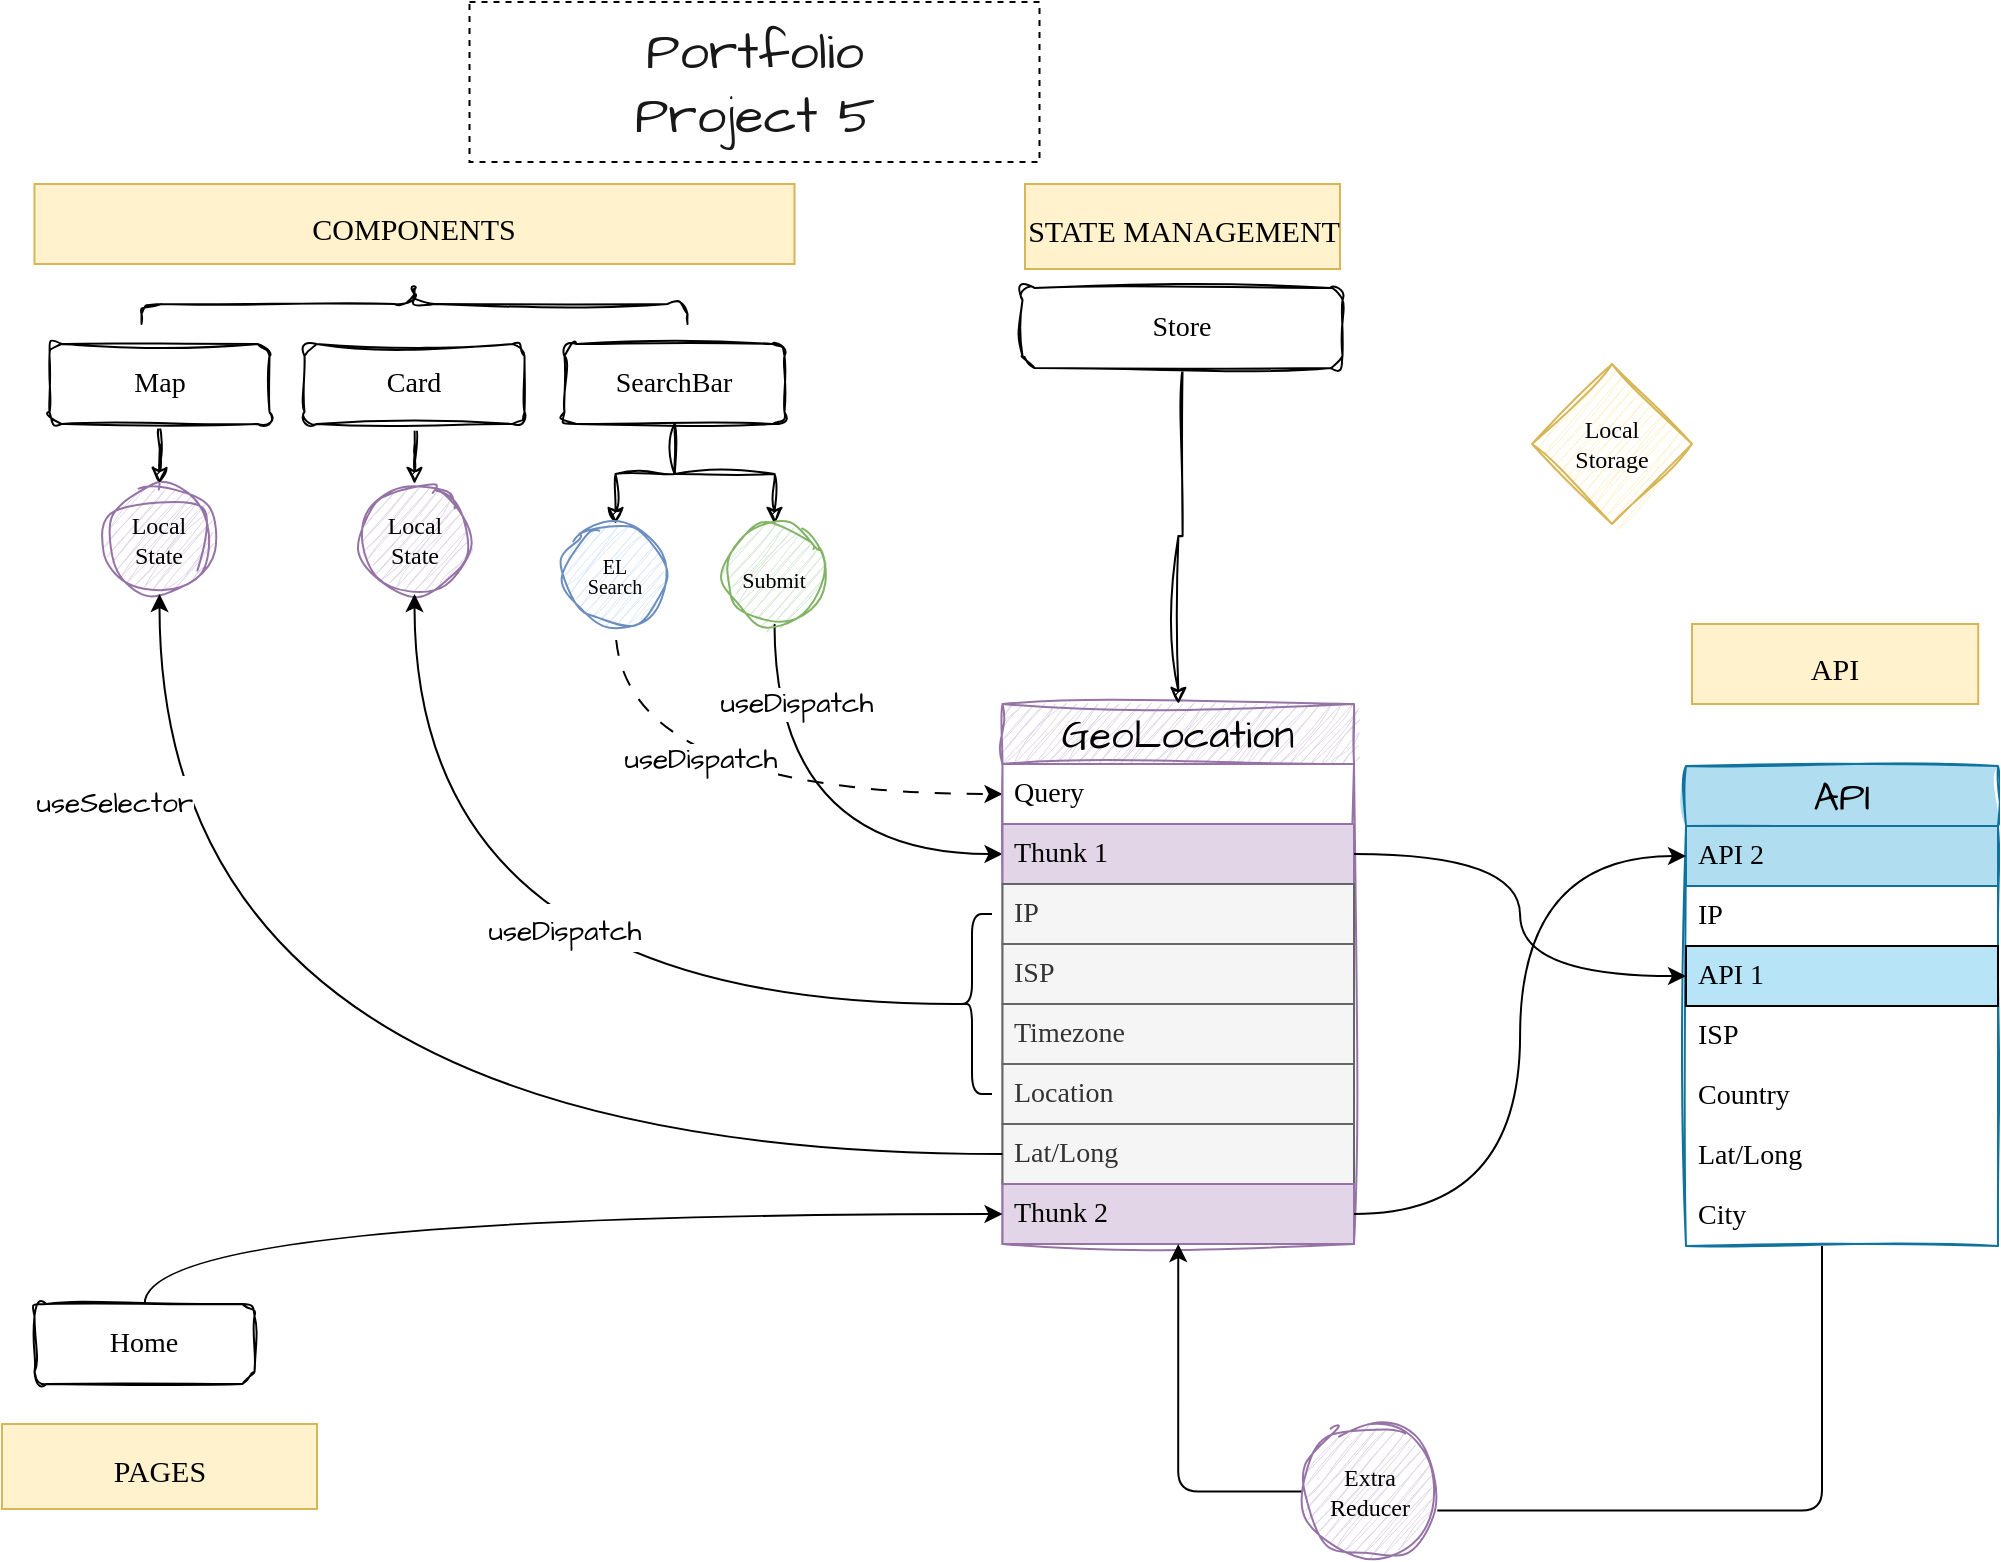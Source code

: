 <mxfile version="22.1.16" type="device" pages="2">
  <diagram id="yPxyJZ8AM_hMuL3Unpa9" name="design">
    <mxGraphModel dx="1678" dy="893" grid="1" gridSize="13" guides="1" tooltips="1" connect="1" arrows="1" fold="1" page="1" pageScale="1" pageWidth="1100" pageHeight="850" background="none" math="0" shadow="0">
      <root>
        <mxCell id="0" />
        <mxCell id="1" parent="0" />
        <mxCell id="0PAZ69WQfDIx3NiE71XX-78" style="edgeStyle=orthogonalEdgeStyle;rounded=0;sketch=1;hachureGap=4;jiggle=2;curveFitting=1;orthogonalLoop=1;jettySize=auto;html=1;entryX=0.5;entryY=0;entryDx=0;entryDy=0;fontFamily=Architects Daughter;fontSource=https%3A%2F%2Ffonts.googleapis.com%2Fcss%3Ffamily%3DArchitects%2BDaughter;fontSize=16;" edge="1" parent="1" source="0PAZ69WQfDIx3NiE71XX-35" target="0PAZ69WQfDIx3NiE71XX-52">
          <mxGeometry relative="1" as="geometry" />
        </mxCell>
        <mxCell id="0PAZ69WQfDIx3NiE71XX-79" style="edgeStyle=orthogonalEdgeStyle;rounded=0;sketch=1;hachureGap=4;jiggle=2;curveFitting=1;orthogonalLoop=1;jettySize=auto;html=1;fontFamily=Architects Daughter;fontSource=https%3A%2F%2Ffonts.googleapis.com%2Fcss%3Ffamily%3DArchitects%2BDaughter;fontSize=16;" edge="1" parent="1" source="0PAZ69WQfDIx3NiE71XX-35" target="0PAZ69WQfDIx3NiE71XX-53">
          <mxGeometry relative="1" as="geometry" />
        </mxCell>
        <mxCell id="0PAZ69WQfDIx3NiE71XX-35" value="&lt;font style=&quot;font-size: 14px;&quot;&gt;SearchBar&lt;/font&gt;" style="rounded=1;whiteSpace=wrap;html=1;sketch=1;hachureGap=4;jiggle=2;curveFitting=1;fontFamily=Lucida Console;fontSize=14;" vertex="1" parent="1">
          <mxGeometry x="346.25" y="197" width="110" height="40" as="geometry" />
        </mxCell>
        <mxCell id="0PAZ69WQfDIx3NiE71XX-51" value="&lt;font style=&quot;font-size: 15px;&quot;&gt;COMPONENTS&lt;/font&gt;" style="text;html=1;strokeColor=#d6b656;fillColor=#fff2cc;align=center;verticalAlign=middle;whiteSpace=wrap;overflow=hidden;fontSize=20;fontFamily=Lucida Console;" vertex="1" parent="1">
          <mxGeometry x="81.25" y="117" width="380" height="40" as="geometry" />
        </mxCell>
        <mxCell id="0PAZ69WQfDIx3NiE71XX-96" style="edgeStyle=orthogonalEdgeStyle;rounded=0;hachureGap=4;orthogonalLoop=1;jettySize=auto;html=1;entryX=0;entryY=0.5;entryDx=0;entryDy=0;fontFamily=Architects Daughter;fontSource=https%3A%2F%2Ffonts.googleapis.com%2Fcss%3Ffamily%3DArchitects%2BDaughter;fontSize=16;flowAnimation=1;dashed=1;dashPattern=8 8;curved=1;" edge="1" parent="1" source="0PAZ69WQfDIx3NiE71XX-52" target="0PAZ69WQfDIx3NiE71XX-88">
          <mxGeometry relative="1" as="geometry" />
        </mxCell>
        <mxCell id="0PAZ69WQfDIx3NiE71XX-52" value="&lt;p style=&quot;line-height: 90%; font-size: 10px;&quot;&gt;&lt;font face=&quot;Lucida Console&quot; style=&quot;font-size: 10px;&quot;&gt;EL&lt;br&gt;Search&lt;/font&gt;&lt;/p&gt;" style="ellipse;whiteSpace=wrap;html=1;aspect=fixed;sketch=1;hachureGap=4;jiggle=2;curveFitting=1;fontFamily=Architects Daughter;fontSource=https%3A%2F%2Ffonts.googleapis.com%2Fcss%3Ffamily%3DArchitects%2BDaughter;fontSize=20;fillColor=#dae8fc;strokeColor=#6c8ebf;" vertex="1" parent="1">
          <mxGeometry x="346.25" y="287" width="51" height="51" as="geometry" />
        </mxCell>
        <mxCell id="0PAZ69WQfDIx3NiE71XX-92" style="edgeStyle=orthogonalEdgeStyle;rounded=0;hachureGap=4;orthogonalLoop=1;jettySize=auto;html=1;entryX=0;entryY=0.5;entryDx=0;entryDy=0;fontFamily=Architects Daughter;fontSource=https%3A%2F%2Ffonts.googleapis.com%2Fcss%3Ffamily%3DArchitects%2BDaughter;fontSize=16;curved=1;flowAnimation=0;" edge="1" parent="1" source="0PAZ69WQfDIx3NiE71XX-53" target="0PAZ69WQfDIx3NiE71XX-86">
          <mxGeometry relative="1" as="geometry" />
        </mxCell>
        <mxCell id="zUYzzt8TD7q-zjXkYqAs-1" value="useDispatch" style="edgeLabel;html=1;align=center;verticalAlign=middle;resizable=0;points=[];fontSize=14;fontFamily=Architects Daughter;rotation=0;" vertex="1" connectable="0" parent="0PAZ69WQfDIx3NiE71XX-92">
          <mxGeometry x="-0.035" y="22" relative="1" as="geometry">
            <mxPoint x="-12" y="-71" as="offset" />
          </mxGeometry>
        </mxCell>
        <mxCell id="0PAZ69WQfDIx3NiE71XX-53" value="&lt;font face=&quot;Lucida Console&quot; style=&quot;font-size: 11px;&quot;&gt;Submit&lt;/font&gt;" style="ellipse;whiteSpace=wrap;html=1;aspect=fixed;sketch=1;hachureGap=4;jiggle=2;curveFitting=1;fontFamily=Architects Daughter;fontSource=https%3A%2F%2Ffonts.googleapis.com%2Fcss%3Ffamily%3DArchitects%2BDaughter;fontSize=20;fillColor=#d5e8d4;strokeColor=#82b366;" vertex="1" parent="1">
          <mxGeometry x="426.25" y="287" width="50" height="50" as="geometry" />
        </mxCell>
        <mxCell id="0PAZ69WQfDIx3NiE71XX-54" value="&lt;font style=&quot;font-size: 15px;&quot;&gt;STATE MANAGEMENT&lt;/font&gt;" style="text;html=1;strokeColor=#d6b656;fillColor=#fff2cc;align=center;verticalAlign=middle;whiteSpace=wrap;overflow=hidden;fontSize=20;fontFamily=Lucida Console;" vertex="1" parent="1">
          <mxGeometry x="576.5" y="117" width="157.5" height="42.5" as="geometry" />
        </mxCell>
        <mxCell id="7ju1Grx77kzpw6AMeoo_-9" style="edgeStyle=orthogonalEdgeStyle;rounded=0;sketch=1;hachureGap=4;jiggle=2;curveFitting=1;orthogonalLoop=1;jettySize=auto;html=1;fontFamily=Architects Daughter;fontSource=https%3A%2F%2Ffonts.googleapis.com%2Fcss%3Ffamily%3DArchitects%2BDaughter;fontSize=16;" edge="1" parent="1" source="0PAZ69WQfDIx3NiE71XX-66" target="0PAZ69WQfDIx3NiE71XX-67">
          <mxGeometry relative="1" as="geometry" />
        </mxCell>
        <mxCell id="0PAZ69WQfDIx3NiE71XX-66" value="&lt;font style=&quot;font-size: 14px;&quot;&gt;Card&lt;/font&gt;" style="rounded=1;whiteSpace=wrap;html=1;sketch=1;hachureGap=4;jiggle=2;curveFitting=1;fontFamily=Lucida Console;fontSize=14;" vertex="1" parent="1">
          <mxGeometry x="216.25" y="197" width="110" height="40" as="geometry" />
        </mxCell>
        <mxCell id="0PAZ69WQfDIx3NiE71XX-67" value="&lt;p style=&quot;line-height: 120%;&quot;&gt;&lt;font style=&quot;font-size: 12px;&quot;&gt;Local&lt;br style=&quot;&quot;&gt;State&lt;br style=&quot;font-size: 12px;&quot;&gt;&lt;/font&gt;&lt;/p&gt;" style="ellipse;whiteSpace=wrap;html=1;aspect=fixed;sketch=1;hachureGap=4;jiggle=2;curveFitting=1;fontFamily=Lucida Console;fontSize=12;fillColor=#e1d5e7;strokeColor=#9673a6;" vertex="1" parent="1">
          <mxGeometry x="243.75" y="267" width="55" height="55" as="geometry" />
        </mxCell>
        <mxCell id="0PAZ69WQfDIx3NiE71XX-71" value="&lt;font style=&quot;font-size: 15px;&quot;&gt;API&lt;/font&gt;" style="text;html=1;strokeColor=#d6b656;fillColor=#fff2cc;align=center;verticalAlign=middle;whiteSpace=wrap;overflow=hidden;fontSize=20;fontFamily=Lucida Console;" vertex="1" parent="1">
          <mxGeometry x="910" y="337" width="143.13" height="40" as="geometry" />
        </mxCell>
        <mxCell id="0PAZ69WQfDIx3NiE71XX-85" value="GeoLocation" style="swimlane;fontStyle=0;childLayout=stackLayout;horizontal=1;startSize=30;horizontalStack=0;resizeParent=1;resizeParentMax=0;resizeLast=0;collapsible=0;marginBottom=0;whiteSpace=wrap;html=1;sketch=1;hachureGap=4;jiggle=2;curveFitting=1;fontFamily=Architects Daughter;fontSource=https%3A%2F%2Ffonts.googleapis.com%2Fcss%3Ffamily%3DArchitects%2BDaughter;fontSize=20;fillColor=#e1d5e7;strokeColor=#9673a6;treeFolding=0;deletable=0;cloneable=1;" vertex="1" parent="1">
          <mxGeometry x="565.25" y="377" width="175.75" height="270" as="geometry">
            <mxRectangle x="689" y="390" width="156" height="39" as="alternateBounds" />
          </mxGeometry>
        </mxCell>
        <mxCell id="0PAZ69WQfDIx3NiE71XX-88" value="Query" style="text;strokeColor=none;fillColor=none;align=left;verticalAlign=middle;spacingLeft=4;spacingRight=4;overflow=hidden;points=[[0,0.5],[1,0.5]];portConstraint=eastwest;rotatable=0;whiteSpace=wrap;html=1;fontSize=14;fontFamily=Lucida Console;" vertex="1" parent="0PAZ69WQfDIx3NiE71XX-85">
          <mxGeometry y="30" width="175.75" height="30" as="geometry" />
        </mxCell>
        <mxCell id="0PAZ69WQfDIx3NiE71XX-86" value="Thunk 1" style="text;strokeColor=#9673a6;fillColor=#e1d5e7;align=left;verticalAlign=middle;spacingLeft=4;spacingRight=4;overflow=hidden;points=[[0,0.5],[1,0.5]];portConstraint=eastwest;rotatable=0;whiteSpace=wrap;html=1;fontSize=14;fontFamily=Lucida Console;" vertex="1" parent="0PAZ69WQfDIx3NiE71XX-85">
          <mxGeometry y="60" width="175.75" height="30" as="geometry" />
        </mxCell>
        <mxCell id="0PAZ69WQfDIx3NiE71XX-87" value="IP" style="text;strokeColor=#666666;fillColor=#f5f5f5;align=left;verticalAlign=middle;spacingLeft=4;spacingRight=4;overflow=hidden;points=[[0,0.5],[1,0.5]];portConstraint=eastwest;rotatable=0;whiteSpace=wrap;html=1;fontSize=14;fontFamily=Lucida Console;fontColor=#333333;" vertex="1" parent="0PAZ69WQfDIx3NiE71XX-85">
          <mxGeometry y="90" width="175.75" height="30" as="geometry" />
        </mxCell>
        <mxCell id="jiT5_RgJSVzoQd3kIDRm-29" value="ISP" style="text;strokeColor=#666666;fillColor=#f5f5f5;align=left;verticalAlign=middle;spacingLeft=4;spacingRight=4;overflow=hidden;points=[[0,0.5],[1,0.5]];portConstraint=eastwest;rotatable=0;whiteSpace=wrap;html=1;fontSize=14;fontFamily=Lucida Console;fontColor=#333333;" vertex="1" parent="0PAZ69WQfDIx3NiE71XX-85">
          <mxGeometry y="120" width="175.75" height="30" as="geometry" />
        </mxCell>
        <mxCell id="jiT5_RgJSVzoQd3kIDRm-12" value="Timezone" style="text;strokeColor=#666666;fillColor=#f5f5f5;align=left;verticalAlign=middle;spacingLeft=4;spacingRight=4;overflow=hidden;points=[[0,0.5],[1,0.5]];portConstraint=eastwest;rotatable=0;whiteSpace=wrap;html=1;fontSize=14;fontFamily=Lucida Console;fontColor=#333333;" vertex="1" parent="0PAZ69WQfDIx3NiE71XX-85">
          <mxGeometry y="150" width="175.75" height="30" as="geometry" />
        </mxCell>
        <mxCell id="jiT5_RgJSVzoQd3kIDRm-41" value="Location" style="text;strokeColor=#666666;fillColor=#f5f5f5;align=left;verticalAlign=middle;spacingLeft=4;spacingRight=4;overflow=hidden;points=[[0,0.5],[1,0.5]];portConstraint=eastwest;rotatable=0;whiteSpace=wrap;html=1;fontSize=14;fontFamily=Lucida Console;fontColor=#333333;" vertex="1" parent="0PAZ69WQfDIx3NiE71XX-85">
          <mxGeometry y="180" width="175.75" height="30" as="geometry" />
        </mxCell>
        <mxCell id="0PAZ69WQfDIx3NiE71XX-89" value="Lat/Long" style="text;strokeColor=#666666;fillColor=#f5f5f5;align=left;verticalAlign=middle;spacingLeft=4;spacingRight=4;overflow=hidden;points=[[0,0.5],[1,0.5]];portConstraint=eastwest;rotatable=0;whiteSpace=wrap;html=1;fontSize=14;fontFamily=Lucida Console;fontColor=#333333;" vertex="1" parent="0PAZ69WQfDIx3NiE71XX-85">
          <mxGeometry y="210" width="175.75" height="30" as="geometry" />
        </mxCell>
        <mxCell id="jiT5_RgJSVzoQd3kIDRm-7" value="Thunk 2" style="text;strokeColor=#9673a6;fillColor=#e1d5e7;align=left;verticalAlign=middle;spacingLeft=4;spacingRight=4;overflow=hidden;points=[[0,0.5],[1,0.5]];portConstraint=eastwest;rotatable=0;whiteSpace=wrap;html=1;fontSize=14;fontFamily=Lucida Console;" vertex="1" parent="0PAZ69WQfDIx3NiE71XX-85">
          <mxGeometry y="240" width="175.75" height="30" as="geometry" />
        </mxCell>
        <mxCell id="0PAZ69WQfDIx3NiE71XX-101" value="API" style="swimlane;fontStyle=0;childLayout=stackLayout;horizontal=1;startSize=30;horizontalStack=0;resizeParent=1;resizeParentMax=0;resizeLast=0;collapsible=1;marginBottom=0;whiteSpace=wrap;html=1;sketch=1;hachureGap=4;jiggle=2;curveFitting=1;fontFamily=Architects Daughter;fontSource=https%3A%2F%2Ffonts.googleapis.com%2Fcss%3Ffamily%3DArchitects%2BDaughter;fontSize=20;fillColor=#b1ddf0;strokeColor=#10739e;fillStyle=solid;" vertex="1" parent="1">
          <mxGeometry x="907" y="408" width="156" height="240" as="geometry" />
        </mxCell>
        <mxCell id="jiT5_RgJSVzoQd3kIDRm-27" value="API 2" style="text;strokeColor=#10739e;fillColor=#b1ddf0;align=left;verticalAlign=middle;spacingLeft=4;spacingRight=4;overflow=hidden;points=[[0,0.5],[1,0.5]];portConstraint=eastwest;rotatable=0;whiteSpace=wrap;html=1;fontSize=14;fontFamily=Lucida Console;" vertex="1" parent="0PAZ69WQfDIx3NiE71XX-101">
          <mxGeometry y="30" width="156" height="30" as="geometry" />
        </mxCell>
        <mxCell id="jiT5_RgJSVzoQd3kIDRm-31" value="IP" style="text;strokeColor=none;fillColor=none;align=left;verticalAlign=middle;spacingLeft=4;spacingRight=4;overflow=hidden;points=[[0,0.5],[1,0.5]];portConstraint=eastwest;rotatable=0;whiteSpace=wrap;html=1;fontSize=14;fontFamily=Lucida Console;" vertex="1" parent="0PAZ69WQfDIx3NiE71XX-101">
          <mxGeometry y="60" width="156" height="30" as="geometry" />
        </mxCell>
        <mxCell id="0PAZ69WQfDIx3NiE71XX-102" value="API 1" style="text;strokeColor=default;fillColor=#B7E5F7;align=left;verticalAlign=middle;spacingLeft=4;spacingRight=4;overflow=hidden;points=[[0,0.5],[1,0.5]];portConstraint=eastwest;rotatable=0;whiteSpace=wrap;html=1;fontSize=14;fontFamily=Lucida Console;fillStyle=solid;" vertex="1" parent="0PAZ69WQfDIx3NiE71XX-101">
          <mxGeometry y="90" width="156" height="30" as="geometry" />
        </mxCell>
        <mxCell id="jiT5_RgJSVzoQd3kIDRm-30" value="ISP" style="text;strokeColor=none;fillColor=none;align=left;verticalAlign=middle;spacingLeft=4;spacingRight=4;overflow=hidden;points=[[0,0.5],[1,0.5]];portConstraint=eastwest;rotatable=0;whiteSpace=wrap;html=1;fontSize=14;fontFamily=Lucida Console;" vertex="1" parent="0PAZ69WQfDIx3NiE71XX-101">
          <mxGeometry y="120" width="156" height="30" as="geometry" />
        </mxCell>
        <mxCell id="0PAZ69WQfDIx3NiE71XX-103" value="Country" style="text;strokeColor=none;fillColor=none;align=left;verticalAlign=middle;spacingLeft=4;spacingRight=4;overflow=hidden;points=[[0,0.5],[1,0.5]];portConstraint=eastwest;rotatable=0;whiteSpace=wrap;html=1;fontSize=14;fontFamily=Lucida Console;" vertex="1" parent="0PAZ69WQfDIx3NiE71XX-101">
          <mxGeometry y="150" width="156" height="30" as="geometry" />
        </mxCell>
        <mxCell id="0PAZ69WQfDIx3NiE71XX-104" value="Lat/Long" style="text;strokeColor=none;fillColor=none;align=left;verticalAlign=middle;spacingLeft=4;spacingRight=4;overflow=hidden;points=[[0,0.5],[1,0.5]];portConstraint=eastwest;rotatable=0;whiteSpace=wrap;html=1;fontSize=14;fontFamily=Lucida Console;" vertex="1" parent="0PAZ69WQfDIx3NiE71XX-101">
          <mxGeometry y="180" width="156" height="30" as="geometry" />
        </mxCell>
        <mxCell id="0PAZ69WQfDIx3NiE71XX-105" value="City" style="text;strokeColor=none;fillColor=none;align=left;verticalAlign=middle;spacingLeft=4;spacingRight=4;overflow=hidden;points=[[0,0.5],[1,0.5]];portConstraint=eastwest;rotatable=0;whiteSpace=wrap;html=1;fontSize=14;fontFamily=Lucida Console;" vertex="1" parent="0PAZ69WQfDIx3NiE71XX-101">
          <mxGeometry y="210" width="156" height="30" as="geometry" />
        </mxCell>
        <mxCell id="0PAZ69WQfDIx3NiE71XX-123" value="Portfolio&lt;br style=&quot;font-size: 26px;&quot;&gt;Project 5&lt;br style=&quot;font-size: 26px;&quot;&gt;" style="text;strokeColor=default;fillColor=default;html=1;fontSize=26;fontStyle=0;verticalAlign=middle;align=center;fontFamily=Architects Daughter;labelBorderColor=none;textOpacity=90;spacingTop=1;rounded=0;glass=0;shadow=0;imageAspect=1;absoluteArcSize=0;direction=east;dashed=1;fontSource=https%3A%2F%2Ffonts.googleapis.com%2Fcss%3Ffamily%3DArchitects%2BDaughter;" vertex="1" parent="1">
          <mxGeometry x="298.75" y="26" width="285" height="80" as="geometry" />
        </mxCell>
        <mxCell id="7ju1Grx77kzpw6AMeoo_-4" style="edgeStyle=orthogonalEdgeStyle;rounded=0;hachureGap=4;orthogonalLoop=1;jettySize=auto;html=1;fontFamily=Architects Daughter;fontSource=https%3A%2F%2Ffonts.googleapis.com%2Fcss%3Ffamily%3DArchitects%2BDaughter;fontSize=16;strokeColor=default;sketch=1;curveFitting=1;jiggle=2;" edge="1" parent="1" source="7ju1Grx77kzpw6AMeoo_-3" target="0PAZ69WQfDIx3NiE71XX-85">
          <mxGeometry relative="1" as="geometry" />
        </mxCell>
        <mxCell id="7ju1Grx77kzpw6AMeoo_-3" value="Store" style="rounded=1;whiteSpace=wrap;html=1;sketch=1;hachureGap=4;jiggle=2;curveFitting=1;fontFamily=Lucida Console;fontSize=14;" vertex="1" parent="1">
          <mxGeometry x="575.25" y="169" width="160" height="40" as="geometry" />
        </mxCell>
        <mxCell id="7ju1Grx77kzpw6AMeoo_-10" style="edgeStyle=orthogonalEdgeStyle;rounded=0;sketch=1;hachureGap=4;jiggle=2;curveFitting=1;orthogonalLoop=1;jettySize=auto;html=1;exitX=0.5;exitY=1;exitDx=0;exitDy=0;fontFamily=Architects Daughter;fontSource=https%3A%2F%2Ffonts.googleapis.com%2Fcss%3Ffamily%3DArchitects%2BDaughter;fontSize=16;" edge="1" parent="1" source="7ju1Grx77kzpw6AMeoo_-7" target="7ju1Grx77kzpw6AMeoo_-8">
          <mxGeometry relative="1" as="geometry" />
        </mxCell>
        <mxCell id="7ju1Grx77kzpw6AMeoo_-7" value="&lt;font style=&quot;font-size: 14px;&quot;&gt;Map&lt;/font&gt;" style="rounded=1;whiteSpace=wrap;html=1;sketch=1;hachureGap=4;jiggle=2;curveFitting=1;fontFamily=Lucida Console;fontSize=14;" vertex="1" parent="1">
          <mxGeometry x="88.75" y="197" width="110" height="40" as="geometry" />
        </mxCell>
        <mxCell id="7ju1Grx77kzpw6AMeoo_-8" value="&lt;p style=&quot;line-height: 120%;&quot;&gt;&lt;font style=&quot;font-size: 12px;&quot;&gt;Local&lt;br style=&quot;&quot;&gt;State&lt;br style=&quot;font-size: 12px;&quot;&gt;&lt;/font&gt;&lt;/p&gt;" style="ellipse;whiteSpace=wrap;html=1;aspect=fixed;sketch=1;hachureGap=4;jiggle=2;curveFitting=1;fontFamily=Lucida Console;fontSize=12;fillColor=#e1d5e7;strokeColor=#9673a6;" vertex="1" parent="1">
          <mxGeometry x="116.25" y="267" width="55" height="55" as="geometry" />
        </mxCell>
        <mxCell id="7ju1Grx77kzpw6AMeoo_-11" style="edgeStyle=orthogonalEdgeStyle;rounded=0;hachureGap=4;orthogonalLoop=1;jettySize=auto;html=1;entryX=0.5;entryY=1;entryDx=0;entryDy=0;fontFamily=Architects Daughter;fontSource=https%3A%2F%2Ffonts.googleapis.com%2Fcss%3Ffamily%3DArchitects%2BDaughter;fontSize=16;curved=1;" edge="1" parent="1" source="0PAZ69WQfDIx3NiE71XX-89" target="7ju1Grx77kzpw6AMeoo_-8">
          <mxGeometry relative="1" as="geometry" />
        </mxCell>
        <mxCell id="7ju1Grx77kzpw6AMeoo_-12" value="&lt;font style=&quot;font-size: 14px;&quot;&gt;useSelector&lt;/font&gt;" style="edgeLabel;html=1;align=center;verticalAlign=middle;resizable=0;points=[];fontSize=20;fontFamily=Architects Daughter;" vertex="1" connectable="0" parent="7ju1Grx77kzpw6AMeoo_-11">
          <mxGeometry x="-0.061" y="-33" relative="1" as="geometry">
            <mxPoint x="-115" y="-145" as="offset" />
          </mxGeometry>
        </mxCell>
        <mxCell id="jiT5_RgJSVzoQd3kIDRm-16" style="edgeStyle=orthogonalEdgeStyle;rounded=0;hachureGap=4;orthogonalLoop=1;jettySize=auto;html=1;entryX=0;entryY=0.5;entryDx=0;entryDy=0;fontFamily=Architects Daughter;fontSource=https%3A%2F%2Ffonts.googleapis.com%2Fcss%3Ffamily%3DArchitects%2BDaughter;fontSize=16;curved=1;" edge="1" parent="1" source="jiT5_RgJSVzoQd3kIDRm-1" target="jiT5_RgJSVzoQd3kIDRm-7">
          <mxGeometry relative="1" as="geometry" />
        </mxCell>
        <mxCell id="jiT5_RgJSVzoQd3kIDRm-1" value="&lt;font style=&quot;font-size: 14px;&quot;&gt;Home&lt;/font&gt;" style="rounded=1;whiteSpace=wrap;html=1;sketch=1;hachureGap=4;jiggle=2;curveFitting=1;fontFamily=Lucida Console;fontSize=14;" vertex="1" parent="1">
          <mxGeometry x="81.25" y="677" width="110" height="40" as="geometry" />
        </mxCell>
        <mxCell id="jiT5_RgJSVzoQd3kIDRm-3" value="&lt;font style=&quot;font-size: 15px;&quot;&gt;PAGES&lt;/font&gt;" style="text;html=1;strokeColor=#d6b656;fillColor=#fff2cc;align=center;verticalAlign=middle;whiteSpace=wrap;overflow=hidden;fontSize=20;fontFamily=Lucida Console;" vertex="1" parent="1">
          <mxGeometry x="65" y="737" width="157.5" height="42.5" as="geometry" />
        </mxCell>
        <mxCell id="jiT5_RgJSVzoQd3kIDRm-11" value="" style="shape=curlyBracket;whiteSpace=wrap;html=1;rounded=1;flipH=1;labelPosition=right;verticalLabelPosition=middle;align=left;verticalAlign=middle;sketch=1;hachureGap=4;jiggle=2;curveFitting=1;fontFamily=Architects Daughter;fontSource=https%3A%2F%2Ffonts.googleapis.com%2Fcss%3Ffamily%3DArchitects%2BDaughter;fontSize=20;rotation=-90;" vertex="1" parent="1">
          <mxGeometry x="261.25" y="40.5" width="20" height="273" as="geometry" />
        </mxCell>
        <mxCell id="jiT5_RgJSVzoQd3kIDRm-14" value="Local&lt;br&gt;Storage" style="rhombus;whiteSpace=wrap;html=1;fontFamily=Lucida Console;fillColor=#fff2cc;strokeColor=#d6b656;sketch=1;hachureGap=4;jiggle=2;curveFitting=1;" vertex="1" parent="1">
          <mxGeometry x="830" y="207" width="80" height="80" as="geometry" />
        </mxCell>
        <mxCell id="jiT5_RgJSVzoQd3kIDRm-18" value="useDispatch" style="edgeLabel;html=1;align=center;verticalAlign=middle;resizable=0;points=[];fontSize=14;fontFamily=Architects Daughter;rotation=0;" vertex="1" connectable="0" parent="1">
          <mxGeometry x="346.247" y="377" as="geometry">
            <mxPoint x="68" y="28" as="offset" />
          </mxGeometry>
        </mxCell>
        <mxCell id="jiT5_RgJSVzoQd3kIDRm-39" style="edgeStyle=orthogonalEdgeStyle;rounded=1;hachureGap=4;orthogonalLoop=1;jettySize=auto;html=1;fontFamily=Architects Daughter;fontSource=https%3A%2F%2Ffonts.googleapis.com%2Fcss%3Ffamily%3DArchitects%2BDaughter;fontSize=16;curved=0;entryX=0.5;entryY=1;entryDx=0;entryDy=0;" edge="1" parent="1" source="jiT5_RgJSVzoQd3kIDRm-19" target="0PAZ69WQfDIx3NiE71XX-85">
          <mxGeometry relative="1" as="geometry">
            <mxPoint x="637" y="624" as="targetPoint" />
            <Array as="points">
              <mxPoint x="653" y="771" />
            </Array>
          </mxGeometry>
        </mxCell>
        <mxCell id="jiT5_RgJSVzoQd3kIDRm-19" value="&lt;p style=&quot;line-height: 120%;&quot;&gt;&lt;font style=&quot;font-size: 12px;&quot;&gt;Extra&lt;br&gt;Reducer&lt;br style=&quot;font-size: 12px;&quot;&gt;&lt;/font&gt;&lt;/p&gt;" style="ellipse;whiteSpace=wrap;html=1;aspect=fixed;sketch=1;hachureGap=4;jiggle=2;curveFitting=1;fontFamily=Lucida Console;fontSize=12;fillColor=#e1d5e7;strokeColor=#9673a6;" vertex="1" parent="1">
          <mxGeometry x="715" y="737" width="67.5" height="67.5" as="geometry" />
        </mxCell>
        <mxCell id="jiT5_RgJSVzoQd3kIDRm-37" style="edgeStyle=orthogonalEdgeStyle;rounded=1;hachureGap=4;orthogonalLoop=1;jettySize=auto;html=1;entryX=1.002;entryY=0.641;entryDx=0;entryDy=0;entryPerimeter=0;fontFamily=Architects Daughter;fontSource=https%3A%2F%2Ffonts.googleapis.com%2Fcss%3Ffamily%3DArchitects%2BDaughter;fontSize=16;curved=0;endArrow=none;endFill=0;" edge="1" parent="1" source="0PAZ69WQfDIx3NiE71XX-101" target="jiT5_RgJSVzoQd3kIDRm-19">
          <mxGeometry relative="1" as="geometry">
            <Array as="points">
              <mxPoint x="975" y="780" />
            </Array>
          </mxGeometry>
        </mxCell>
        <mxCell id="jiT5_RgJSVzoQd3kIDRm-44" style="edgeStyle=orthogonalEdgeStyle;rounded=0;hachureGap=4;orthogonalLoop=1;jettySize=auto;html=1;entryX=0;entryY=0.5;entryDx=0;entryDy=0;fontFamily=Architects Daughter;fontSource=https%3A%2F%2Ffonts.googleapis.com%2Fcss%3Ffamily%3DArchitects%2BDaughter;fontSize=16;curved=1;" edge="1" parent="1" source="jiT5_RgJSVzoQd3kIDRm-7" target="jiT5_RgJSVzoQd3kIDRm-27">
          <mxGeometry relative="1" as="geometry" />
        </mxCell>
        <mxCell id="jiT5_RgJSVzoQd3kIDRm-45" style="edgeStyle=orthogonalEdgeStyle;rounded=0;hachureGap=4;orthogonalLoop=1;jettySize=auto;html=1;entryX=0;entryY=0.5;entryDx=0;entryDy=0;fontFamily=Architects Daughter;fontSource=https%3A%2F%2Ffonts.googleapis.com%2Fcss%3Ffamily%3DArchitects%2BDaughter;fontSize=16;curved=1;" edge="1" parent="1" source="0PAZ69WQfDIx3NiE71XX-86" target="0PAZ69WQfDIx3NiE71XX-102">
          <mxGeometry relative="1" as="geometry" />
        </mxCell>
        <mxCell id="jiT5_RgJSVzoQd3kIDRm-46" value="" style="shape=curlyBracket;whiteSpace=wrap;html=1;rounded=1;labelPosition=left;verticalLabelPosition=middle;align=right;verticalAlign=middle;hachureGap=4;fontFamily=Architects Daughter;fontSource=https%3A%2F%2Ffonts.googleapis.com%2Fcss%3Ffamily%3DArchitects%2BDaughter;fontSize=20;" vertex="1" parent="1">
          <mxGeometry x="540" y="482" width="20" height="90" as="geometry" />
        </mxCell>
        <mxCell id="jiT5_RgJSVzoQd3kIDRm-47" style="edgeStyle=orthogonalEdgeStyle;rounded=0;hachureGap=4;orthogonalLoop=1;jettySize=auto;html=1;entryX=0.1;entryY=0.5;entryDx=0;entryDy=0;entryPerimeter=0;fontFamily=Architects Daughter;fontSource=https%3A%2F%2Ffonts.googleapis.com%2Fcss%3Ffamily%3DArchitects%2BDaughter;fontSize=16;curved=1;startArrow=classic;startFill=1;endArrow=none;endFill=0;" edge="1" parent="1" source="0PAZ69WQfDIx3NiE71XX-67" target="jiT5_RgJSVzoQd3kIDRm-46">
          <mxGeometry relative="1" as="geometry">
            <Array as="points">
              <mxPoint x="271" y="527" />
            </Array>
          </mxGeometry>
        </mxCell>
        <mxCell id="jiT5_RgJSVzoQd3kIDRm-48" value="&lt;font style=&quot;font-size: 14px;&quot;&gt;useDispatch&lt;/font&gt;" style="edgeLabel;html=1;align=center;verticalAlign=middle;resizable=0;points=[];fontSize=20;fontFamily=Architects Daughter;" vertex="1" connectable="0" parent="jiT5_RgJSVzoQd3kIDRm-47">
          <mxGeometry x="0.174" y="39" relative="1" as="geometry">
            <mxPoint as="offset" />
          </mxGeometry>
        </mxCell>
      </root>
    </mxGraphModel>
  </diagram>
  <diagram id="Z9HIsEeMo0-sL65cdbxl" name="Steps">
    <mxGraphModel dx="1426" dy="759" grid="1" gridSize="10" guides="1" tooltips="1" connect="1" arrows="1" fold="1" page="1" pageScale="1" pageWidth="850" pageHeight="1100" math="0" shadow="0">
      <root>
        <mxCell id="0" />
        <mxCell id="1" parent="0" />
        <mxCell id="a2oZkhTZi72h_vZ4XKpd-3" value="" style="edgeStyle=orthogonalEdgeStyle;rounded=0;sketch=1;hachureGap=4;jiggle=2;curveFitting=1;orthogonalLoop=1;jettySize=auto;html=1;fontFamily=Architects Daughter;fontSource=https%3A%2F%2Ffonts.googleapis.com%2Fcss%3Ffamily%3DArchitects%2BDaughter;fontSize=16;" edge="1" parent="1" source="a2oZkhTZi72h_vZ4XKpd-1" target="a2oZkhTZi72h_vZ4XKpd-2">
          <mxGeometry relative="1" as="geometry" />
        </mxCell>
        <mxCell id="a2oZkhTZi72h_vZ4XKpd-1" value="Static Interface" style="rounded=1;whiteSpace=wrap;html=1;sketch=1;hachureGap=4;jiggle=2;curveFitting=1;fontFamily=Lucida Console;fontSize=14;" vertex="1" parent="1">
          <mxGeometry x="172.5" y="90" width="110" height="40" as="geometry" />
        </mxCell>
        <mxCell id="a2oZkhTZi72h_vZ4XKpd-5" value="" style="edgeStyle=orthogonalEdgeStyle;rounded=0;sketch=1;hachureGap=4;jiggle=2;curveFitting=1;orthogonalLoop=1;jettySize=auto;html=1;fontFamily=Architects Daughter;fontSource=https%3A%2F%2Ffonts.googleapis.com%2Fcss%3Ffamily%3DArchitects%2BDaughter;fontSize=16;" edge="1" parent="1" source="a2oZkhTZi72h_vZ4XKpd-2" target="a2oZkhTZi72h_vZ4XKpd-4">
          <mxGeometry relative="1" as="geometry" />
        </mxCell>
        <mxCell id="a2oZkhTZi72h_vZ4XKpd-2" value="HTML and CSS" style="whiteSpace=wrap;html=1;fontSize=14;fontFamily=Lucida Console;rounded=1;sketch=1;hachureGap=4;jiggle=2;curveFitting=1;" vertex="1" parent="1">
          <mxGeometry x="165" y="200" width="125" height="40" as="geometry" />
        </mxCell>
        <mxCell id="a2oZkhTZi72h_vZ4XKpd-4" value="State&lt;br&gt;Management" style="whiteSpace=wrap;html=1;fontSize=14;fontFamily=Lucida Console;rounded=1;sketch=1;hachureGap=4;jiggle=2;curveFitting=1;" vertex="1" parent="1">
          <mxGeometry x="260" y="290" width="120" height="60" as="geometry" />
        </mxCell>
      </root>
    </mxGraphModel>
  </diagram>
</mxfile>
